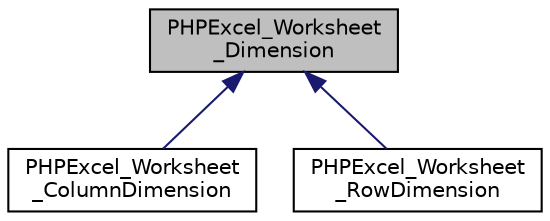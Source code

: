 digraph "PHPExcel_Worksheet_Dimension"
{
  edge [fontname="Helvetica",fontsize="10",labelfontname="Helvetica",labelfontsize="10"];
  node [fontname="Helvetica",fontsize="10",shape=record];
  Node0 [label="PHPExcel_Worksheet\l_Dimension",height=0.2,width=0.4,color="black", fillcolor="grey75", style="filled", fontcolor="black"];
  Node0 -> Node1 [dir="back",color="midnightblue",fontsize="10",style="solid",fontname="Helvetica"];
  Node1 [label="PHPExcel_Worksheet\l_ColumnDimension",height=0.2,width=0.4,color="black", fillcolor="white", style="filled",URL="$class_p_h_p_excel___worksheet___column_dimension.html"];
  Node0 -> Node2 [dir="back",color="midnightblue",fontsize="10",style="solid",fontname="Helvetica"];
  Node2 [label="PHPExcel_Worksheet\l_RowDimension",height=0.2,width=0.4,color="black", fillcolor="white", style="filled",URL="$class_p_h_p_excel___worksheet___row_dimension.html"];
}
